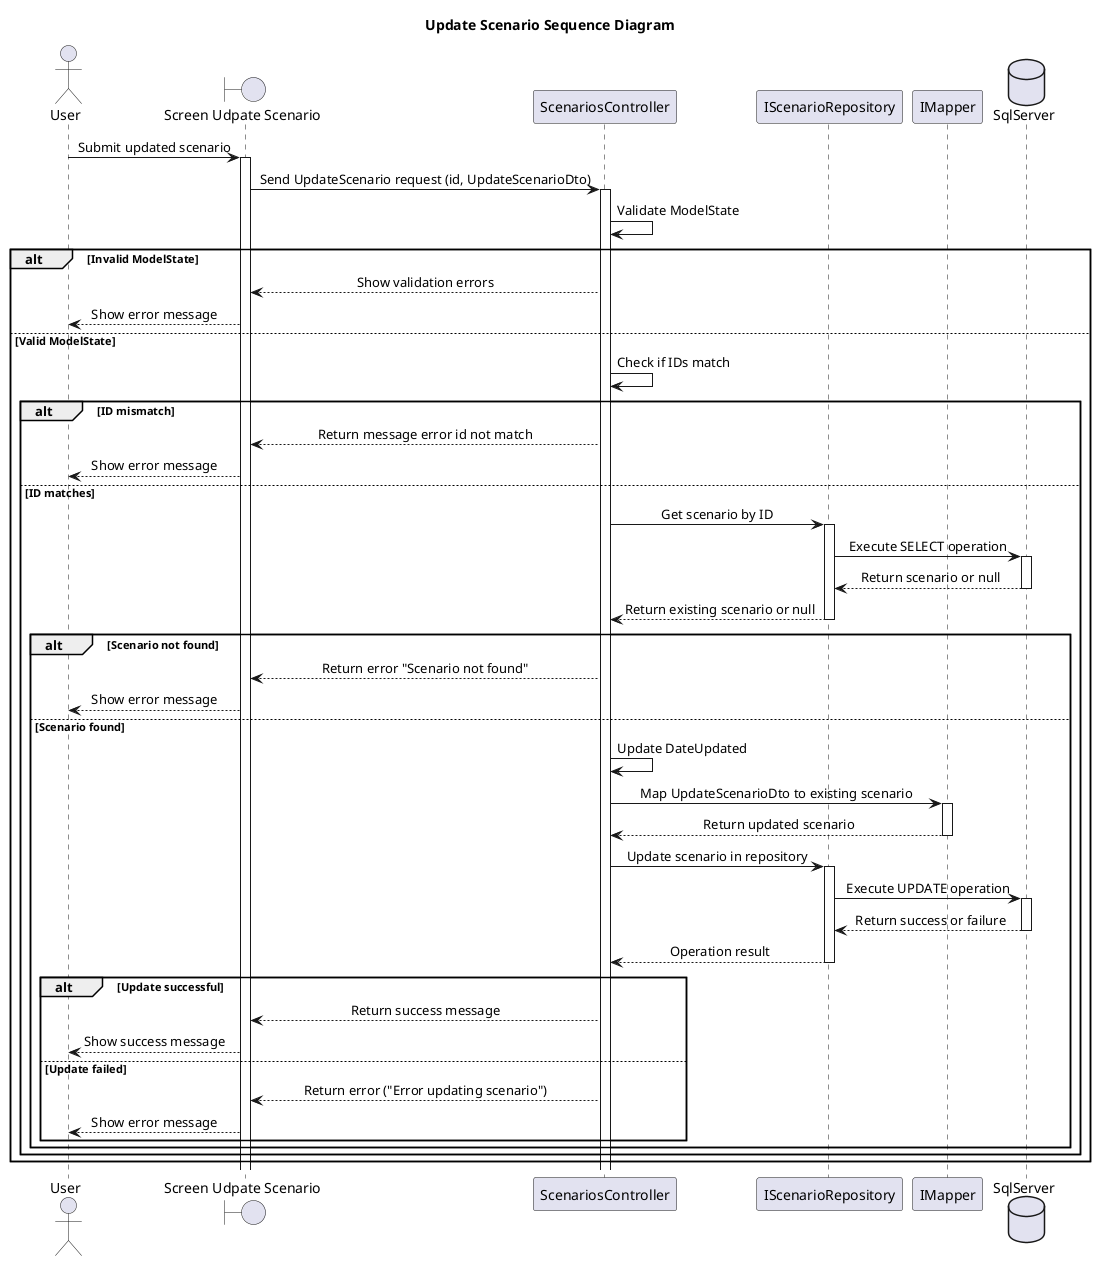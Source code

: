 @startuml UpdateScenarioSequenceDiagram
skinparam SequenceMessageAlignment center
Title Update Scenario Sequence Diagram
actor "User" as U
boundary "Screen Udpate Scenario" as Screen
participant "ScenariosController" as SC
participant "IScenarioRepository" as Repo
participant "IMapper" as Mapper

database "SqlServer" as DB

U -> Screen : Submit updated scenario
activate Screen
Screen -> SC : Send UpdateScenario request (id, UpdateScenarioDto)
activate SC


    SC -> SC : Validate ModelState
    alt Invalid ModelState
        SC --> Screen : Show validation errors
        Screen --> U : Show error message
    else Valid ModelState
        SC -> SC : Check if IDs match 
        alt ID mismatch
            SC --> Screen : Return message error id not match
            Screen --> U : Show error message
        else ID matches
            SC -> Repo : Get scenario by ID
            activate Repo
            Repo -> DB : Execute SELECT operation
            activate DB
            DB --> Repo : Return scenario or null
            deactivate DB
            Repo --> SC : Return existing scenario or null
            deactivate Repo

            alt Scenario not found
                SC --> Screen : Return error "Scenario not found"
                Screen --> U : Show error message
            else Scenario found
                SC -> SC : Update DateUpdated
                SC -> Mapper : Map UpdateScenarioDto to existing scenario
                activate Mapper
                Mapper --> SC : Return updated scenario
                deactivate Mapper

                SC -> Repo : Update scenario in repository
                activate Repo
                Repo -> DB : Execute UPDATE operation
                activate DB
                DB --> Repo : Return success or failure
                deactivate DB
                Repo --> SC : Operation result
                deactivate Repo

                alt Update successful 
                    SC --> Screen : Return success message
                    Screen --> U : Show success message
                else Update failed
                    SC --> Screen : Return error ("Error updating scenario")
                    Screen --> U : Show error message
                end
            end
        end
    end


@enduml
